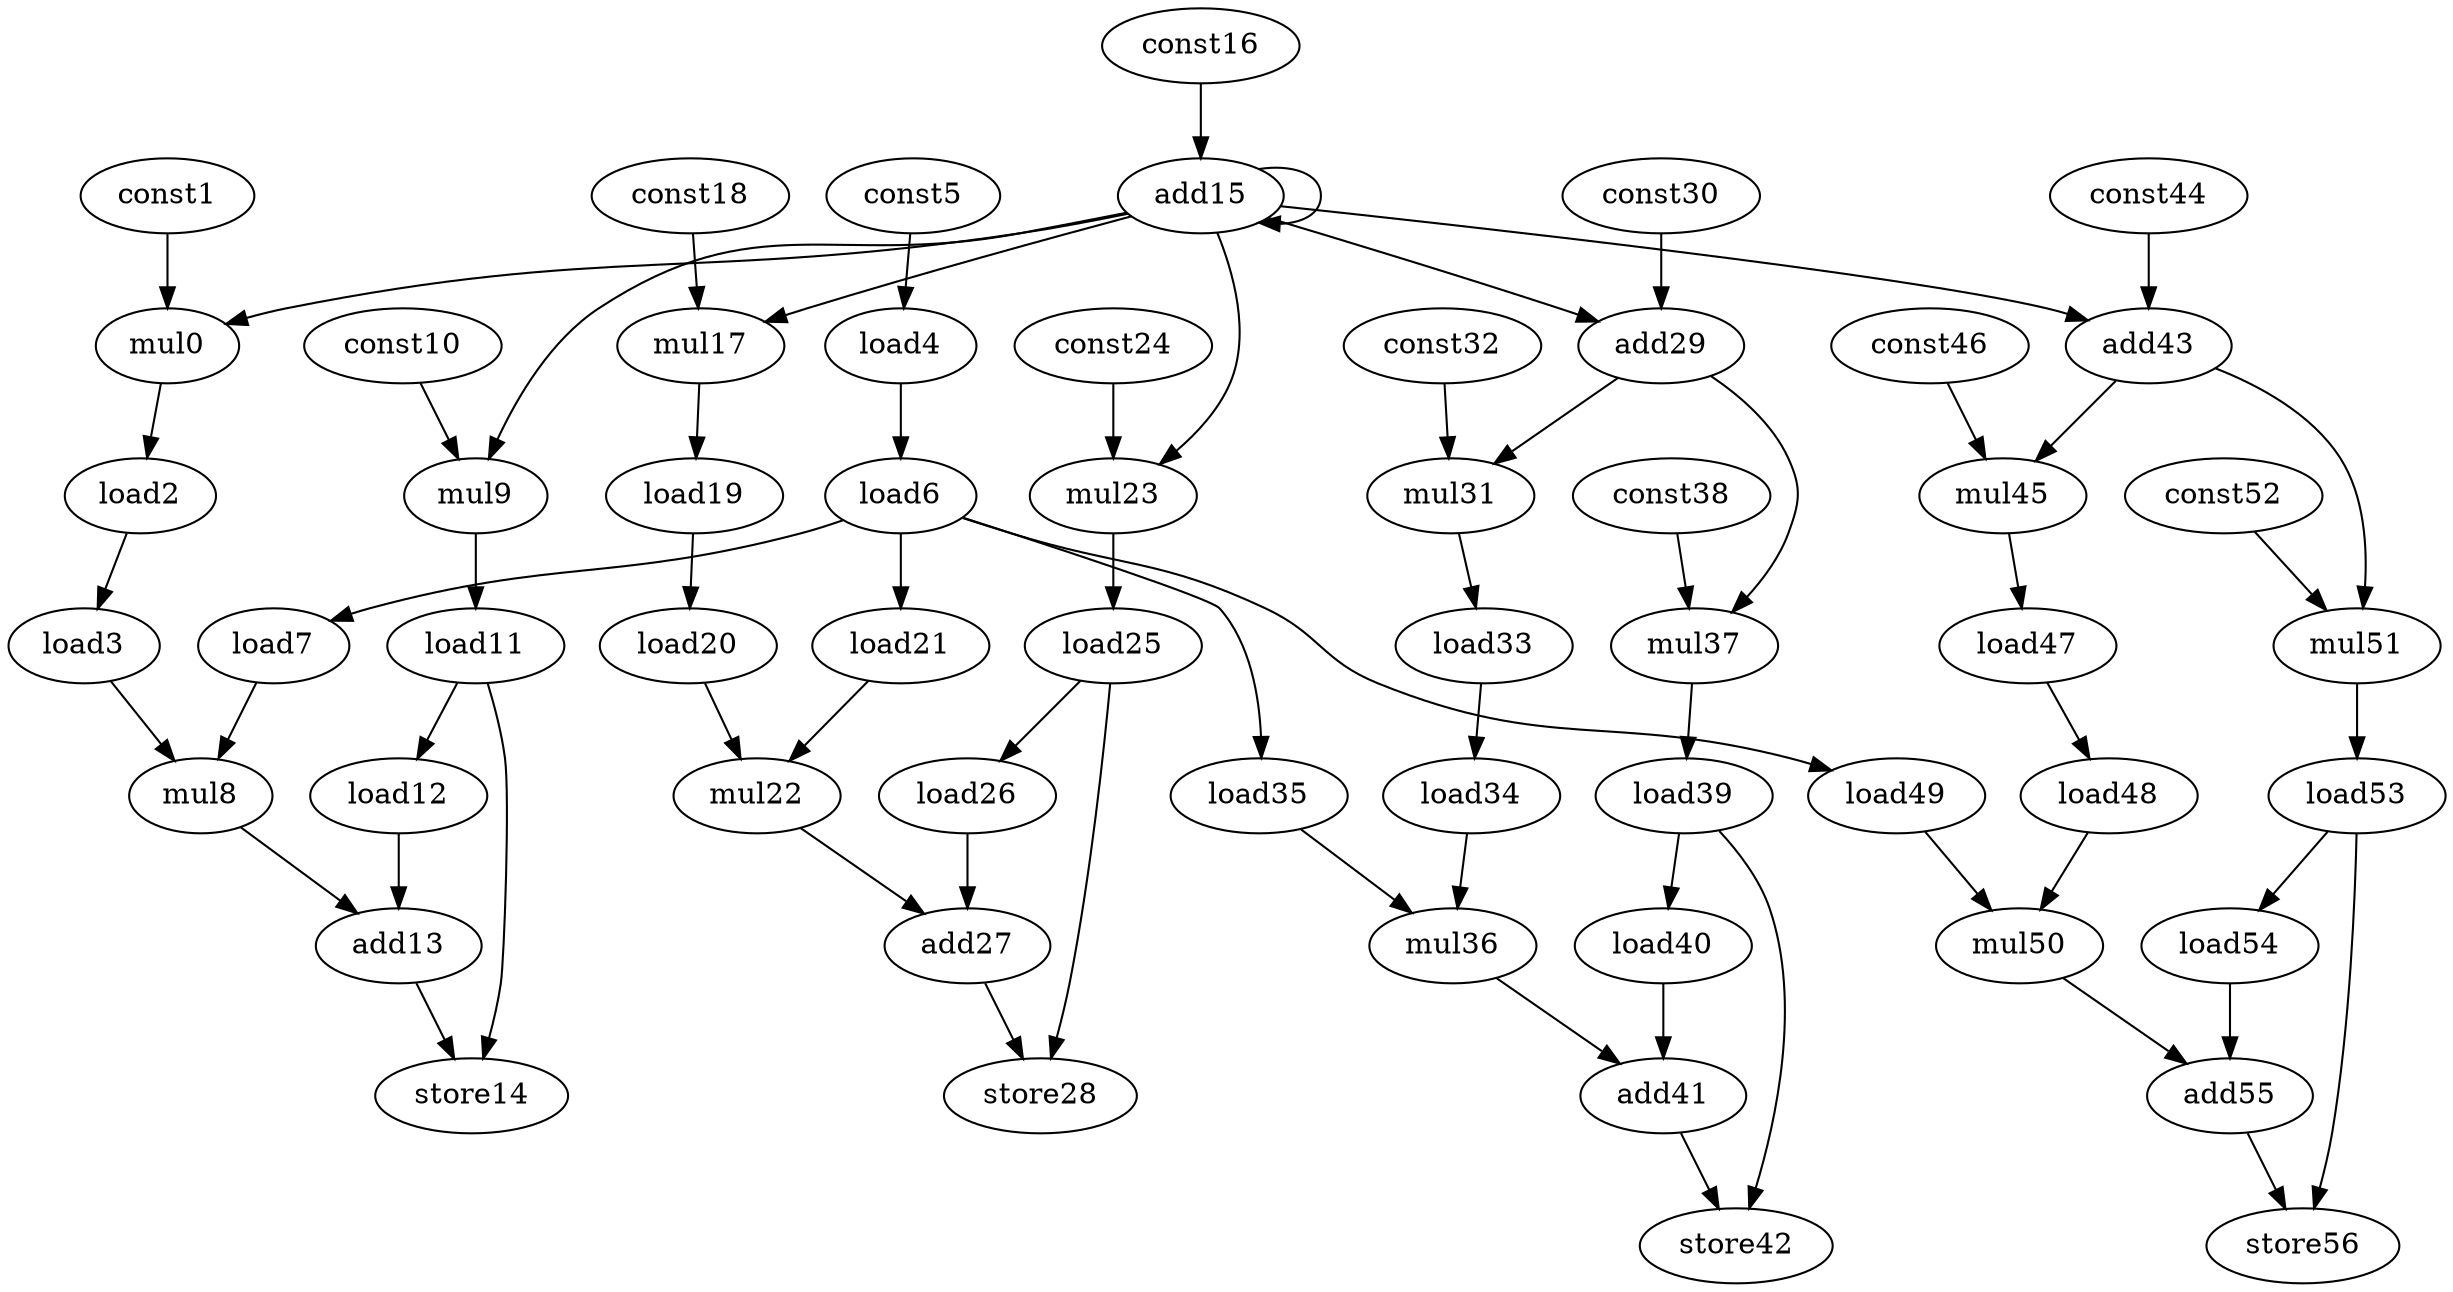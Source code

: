 digraph G {
mul0[opcode=mul];
const1[opcode=const];
load2[opcode=load];
load3[opcode=load];
load4[opcode=load];
const5[opcode=const];
load6[opcode=load];
load7[opcode=load];
mul8[opcode=mul];
mul9[opcode=mul];
const10[opcode=const];
load11[opcode=load];
load12[opcode=load];
add13[opcode=add];
store14[opcode=store];
add15[opcode=add];
const16[opcode=const];
mul17[opcode=mul];
const18[opcode=const];
load19[opcode=load];
load20[opcode=load];
load21[opcode=load];
mul22[opcode=mul];
mul23[opcode=mul];
const24[opcode=const];
load25[opcode=load];
load26[opcode=load];
add27[opcode=add];
store28[opcode=store];
add29[opcode=add];
const30[opcode=const];
mul31[opcode=mul];
const32[opcode=const];
load33[opcode=load];
load34[opcode=load];
load35[opcode=load];
mul36[opcode=mul];
mul37[opcode=mul];
const38[opcode=const];
load39[opcode=load];
load40[opcode=load];
add41[opcode=add];
store42[opcode=store];
add43[opcode=add];
const44[opcode=const];
mul45[opcode=mul];
const46[opcode=const];
load47[opcode=load];
load48[opcode=load];
load49[opcode=load];
mul50[opcode=mul];
mul51[opcode=mul];
const52[opcode=const];
load53[opcode=load];
load54[opcode=load];
add55[opcode=add];
store56[opcode=store];
load2->load3[operand=0]; //load->load
load3->mul8[operand=1]; //load->mul
load4->load6[operand=0]; //load->load
load6->load7[operand=0]; //load->load
load6->load21[operand=0]; //load->load
load6->load35[operand=0]; //load->load
load6->load49[operand=0]; //load->load
load7->mul8[operand=0]; //load->mul
mul8->add13[operand=1]; //mul->add
load11->load12[operand=0]; //load->load
load11->store14[operand=1]; //load->store
load12->add13[operand=0]; //load->add
add13->store14[operand=0]; //add->store
add15->mul17[operand=1]; //add->gep_mul
add15->mul23[operand=1]; //add->gep_mul
add15->mul0[operand=1]; //add->gep_mul
add15->mul9[operand=1]; //add->gep_mul
add15->add15[operand=0]; //add->add
add15->add29[operand=0]; //add->add
add15->add43[operand=0]; //add->add
load19->load20[operand=0]; //load->load
load20->mul22[operand=1]; //load->mul
load21->mul22[operand=0]; //load->mul
mul22->add27[operand=1]; //mul->add
load25->load26[operand=0]; //load->load
load25->store28[operand=1]; //load->store
load26->add27[operand=0]; //load->add
add27->store28[operand=0]; //add->store
add29->mul31[operand=1]; //add->gep_mul
add29->mul37[operand=1]; //add->gep_mul
load33->load34[operand=0]; //load->load
load34->mul36[operand=1]; //load->mul
load35->mul36[operand=0]; //load->mul
mul36->add41[operand=1]; //mul->add
load39->load40[operand=0]; //load->load
load39->store42[operand=1]; //load->store
load40->add41[operand=0]; //load->add
add41->store42[operand=0]; //add->store
add43->mul45[operand=1]; //add->gep_mul
add43->mul51[operand=1]; //add->gep_mul
load47->load48[operand=0]; //load->load
load48->mul50[operand=1]; //load->mul
load49->mul50[operand=0]; //load->mul
mul50->add55[operand=1]; //mul->add
load53->load54[operand=0]; //load->load
load53->store56[operand=1]; //load->store
load54->add55[operand=0]; //load->add
add55->store56[operand=0]; //add->store
const1->mul0[operand=0]; //gep_const->gep_mul
mul0->load2[operand=0]; //gep_mul->load
const5->load4[operand=0]; //const->load
const10->mul9[operand=0]; //gep_const->gep_mul
mul9->load11[operand=0]; //gep_mul->load
const16->add15[operand=1]; //const->add
const18->mul17[operand=0]; //gep_const->gep_mul
mul17->load19[operand=0]; //gep_mul->load
const24->mul23[operand=0]; //gep_const->gep_mul
mul23->load25[operand=0]; //gep_mul->load
const30->add29[operand=1]; //const->add
const32->mul31[operand=0]; //gep_const->gep_mul
mul31->load33[operand=0]; //gep_mul->load
const38->mul37[operand=0]; //gep_const->gep_mul
mul37->load39[operand=0]; //gep_mul->load
const44->add43[operand=1]; //const->add
const46->mul45[operand=0]; //gep_const->gep_mul
mul45->load47[operand=0]; //gep_mul->load
const52->mul51[operand=0]; //gep_const->gep_mul
mul51->load53[operand=0]; //gep_mul->load
}
